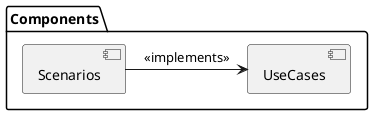 @startuml pages
package "Components" {
    component "Scenarios"
}

package "Components" {
    component "UseCases"
}

"Scenarios" -right-> "UseCases": <<implements>>
@enduml